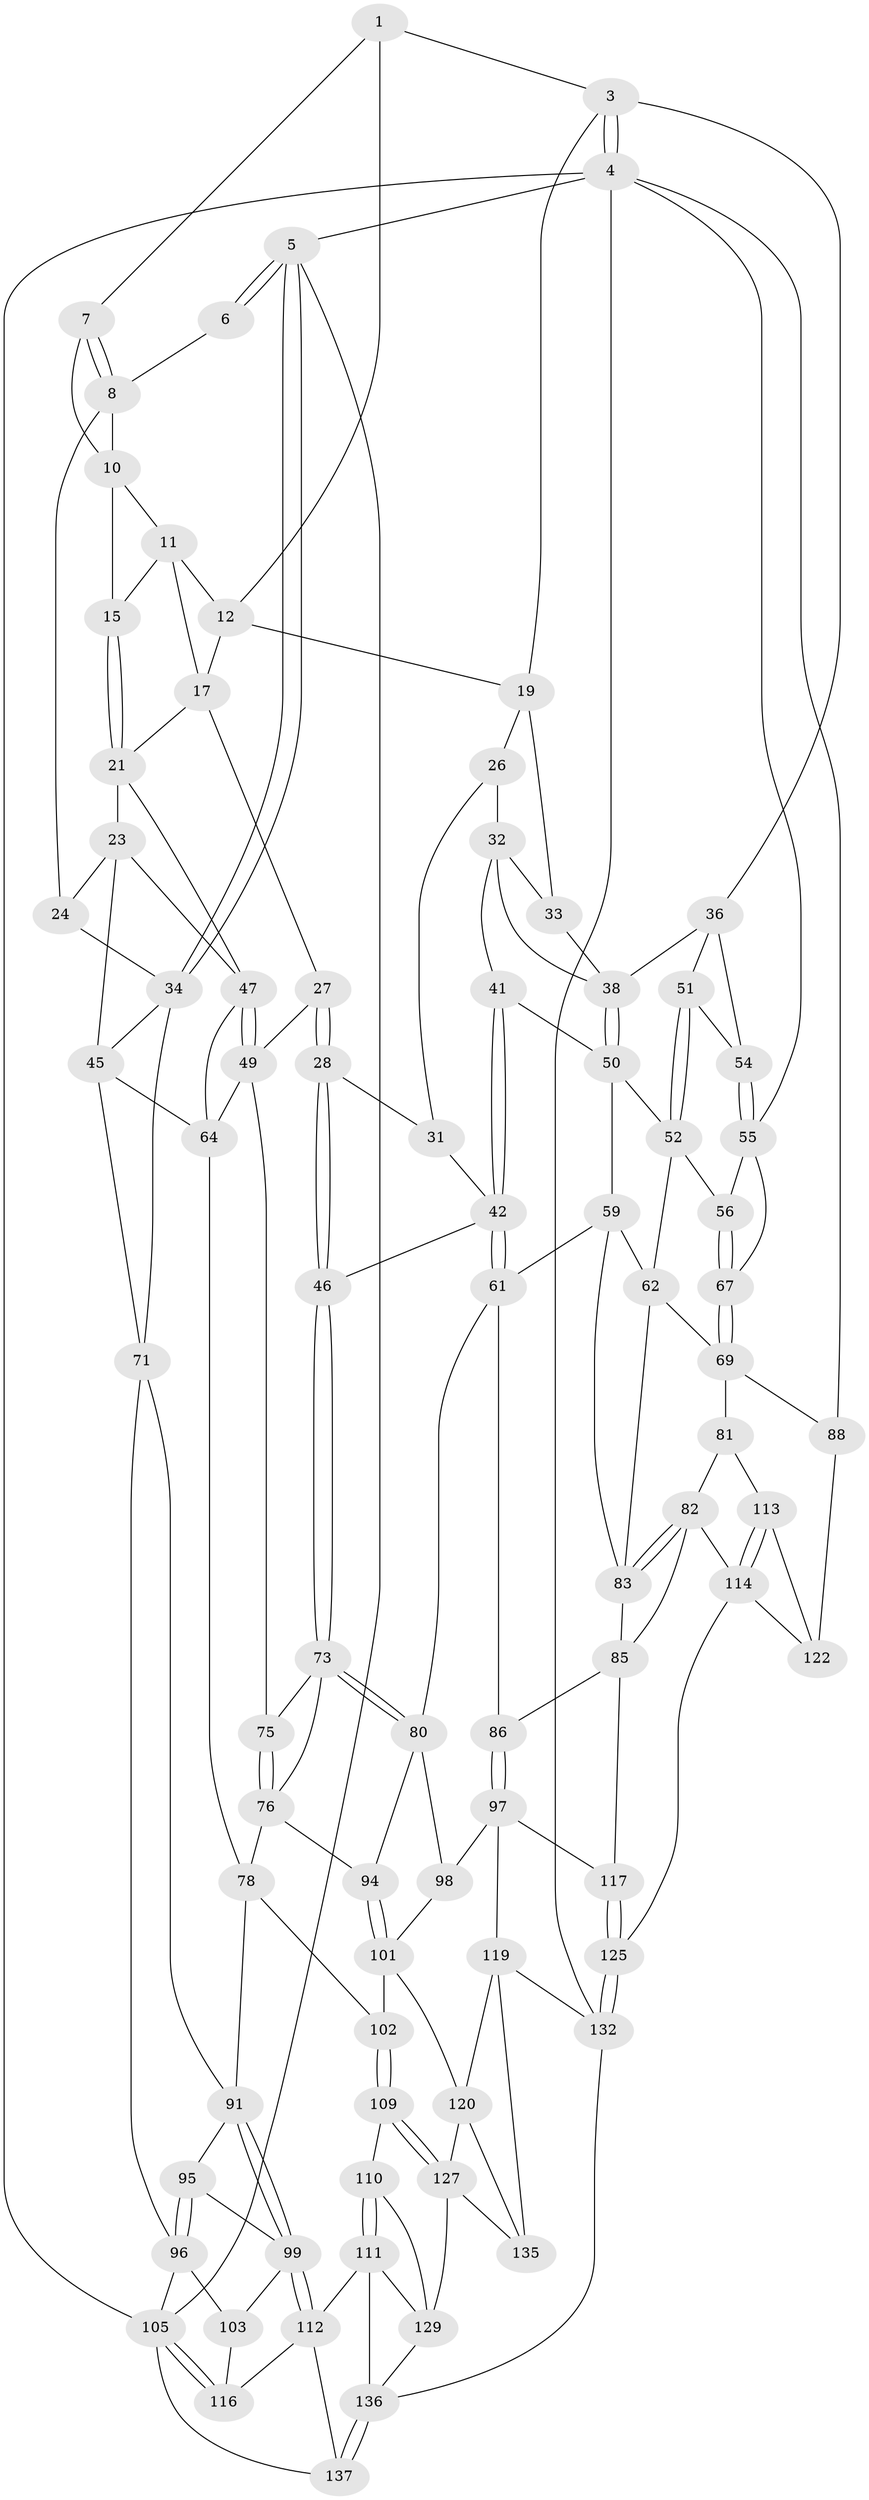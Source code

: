 // Generated by graph-tools (version 1.1) at 2025/52/02/27/25 19:52:44]
// undirected, 84 vertices, 184 edges
graph export_dot {
graph [start="1"]
  node [color=gray90,style=filled];
  1 [pos="+0.3487341789175673+0",super="+2"];
  3 [pos="+1+0",super="+18"];
  4 [pos="+1+0",super="+87"];
  5 [pos="+0+0"];
  6 [pos="+0.23534090863355436+0"];
  7 [pos="+0.34945285261732356+0"];
  8 [pos="+0.2944959360755819+0.12635459278321504",super="+9"];
  10 [pos="+0.38629409511551926+0.06139761770594831",super="+13"];
  11 [pos="+0.4958481635885274+0.03273219652840576",super="+14"];
  12 [pos="+0.5580531561499352+0",super="+16"];
  15 [pos="+0.38341468779656906+0.14248694924389757"];
  17 [pos="+0.5648623127377651+0.1520772123294965",super="+25"];
  19 [pos="+0.8483682445204284+0.10731503533845038",super="+20"];
  21 [pos="+0.40356719119363255+0.18518722198959664",super="+22"];
  23 [pos="+0.24925892035740893+0.2039567943134021",super="+44"];
  24 [pos="+0.2276444515363761+0.1509987978350737"];
  26 [pos="+0.6348603838152773+0.18944349977687489",super="+30"];
  27 [pos="+0.5253337591855116+0.3845409685116006"];
  28 [pos="+0.5288835045597731+0.38668364545856415",super="+29"];
  31 [pos="+0.6277349727823894+0.27835123611809964"];
  32 [pos="+0.7083308506854551+0.2306080256092747",super="+40"];
  33 [pos="+0.8454153793435301+0.11154149771265831"];
  34 [pos="+0+0",super="+35"];
  36 [pos="+1+0.05929958815269014",super="+37"];
  38 [pos="+0.8147632386952762+0.32688873682262487",super="+39"];
  41 [pos="+0.699283075698978+0.36265404112814736"];
  42 [pos="+0.5933819320610019+0.41400758343093325",super="+43"];
  45 [pos="+0.12533188056277492+0.4024952465198988",super="+66"];
  46 [pos="+0.5460181969669408+0.3971936952451259"];
  47 [pos="+0.40776189051011424+0.3808172835130926",super="+48"];
  49 [pos="+0.43211718503852264+0.3908338949771773",super="+68"];
  50 [pos="+0.7798888191852343+0.37576234917176904",super="+53"];
  51 [pos="+0.9214674829480052+0.3292809300954935"];
  52 [pos="+0.850836364196056+0.4183708907196618",super="+57"];
  54 [pos="+0.9236113830561323+0.3278678625323803"];
  55 [pos="+0.9520197715573415+0.3985145548670828",super="+58"];
  56 [pos="+0.9277476060137952+0.45216359924295174"];
  59 [pos="+0.769212735788838+0.5356325355517388",super="+60"];
  61 [pos="+0.6513855734173232+0.5214439745810779",super="+79"];
  62 [pos="+0.892339967167971+0.5270849029287626",super="+63"];
  64 [pos="+0.278003056579249+0.5847274162103001",super="+65"];
  67 [pos="+1+0.52624816401613"];
  69 [pos="+1+0.6527017772245853",super="+70"];
  71 [pos="+0+0.48988526308685953",super="+72"];
  73 [pos="+0.47375868989091036+0.6041300090020081",super="+74"];
  75 [pos="+0.39584249359569257+0.5129923389801213"];
  76 [pos="+0.37196678435955866+0.6357122290751436",super="+77"];
  78 [pos="+0.26254201167651825+0.6276854916376272",super="+90"];
  80 [pos="+0.5024359369946065+0.6347535180223858",super="+93"];
  81 [pos="+0.9474744186088456+0.7024909617291748"];
  82 [pos="+0.9445196395209995+0.7025786672639109",super="+107"];
  83 [pos="+0.8715320320142279+0.6706244090596406",super="+84"];
  85 [pos="+0.734681330442091+0.7366020186072042",super="+108"];
  86 [pos="+0.60778769030067+0.688440866929821"];
  88 [pos="+1+1",super="+89"];
  91 [pos="+0.21907849589580833+0.6878132682606197",super="+92"];
  94 [pos="+0.43619619488902006+0.7668303341749054"];
  95 [pos="+0.05527390997051567+0.7001953217564646"];
  96 [pos="+0+0.6771614318204376",super="+104"];
  97 [pos="+0.5538122076785518+0.7771088535294164",super="+118"];
  98 [pos="+0.5465404048636398+0.7773086559091907"];
  99 [pos="+0.19662966358531775+0.7339030884038207",super="+100"];
  101 [pos="+0.3976308231805818+0.8273302771568437",super="+121"];
  102 [pos="+0.3836039584359458+0.8346201820889269"];
  103 [pos="+0.057485919126509036+0.790414718336466"];
  105 [pos="+0+1",super="+106"];
  109 [pos="+0.36153097505418813+0.8576487695045697"];
  110 [pos="+0.35586185288699207+0.8601303553957917"];
  111 [pos="+0.23133873758582793+0.8805268089683218",super="+131"];
  112 [pos="+0.18621700954887185+0.8699822524477128",super="+115"];
  113 [pos="+0.9410523959358145+0.839638621799944"];
  114 [pos="+0.8950759822035239+0.8634220733700204",super="+124"];
  116 [pos="+0.1754760228983613+0.8725203217121604"];
  117 [pos="+0.7394336494304968+0.8399806039814262"];
  119 [pos="+0.6111005704799842+0.8898867417932772",super="+134"];
  120 [pos="+0.48761740730784275+0.8953829509140501",super="+126"];
  122 [pos="+0.9527967846744059+0.8429058407366447",super="+123"];
  125 [pos="+0.812632600667474+0.9367792574547255"];
  127 [pos="+0.4368906134961984+1",super="+128"];
  129 [pos="+0.4101022698984596+1",super="+130"];
  132 [pos="+0.7879575313138192+1",super="+133"];
  135 [pos="+0.5429906733486721+0.9656644165786179"];
  136 [pos="+0.3627991758911861+1",super="+138"];
  137 [pos="+0.13766132823068195+1"];
  1 -- 7;
  1 -- 3;
  1 -- 12;
  3 -- 4;
  3 -- 4;
  3 -- 19;
  3 -- 36;
  4 -- 5;
  4 -- 55;
  4 -- 88;
  4 -- 105;
  4 -- 132;
  5 -- 6;
  5 -- 6;
  5 -- 34;
  5 -- 34;
  5 -- 105;
  6 -- 8;
  7 -- 8;
  7 -- 8;
  7 -- 10;
  8 -- 24;
  8 -- 10;
  10 -- 11;
  10 -- 15;
  11 -- 12;
  11 -- 17;
  11 -- 15;
  12 -- 17;
  12 -- 19;
  15 -- 21;
  15 -- 21;
  17 -- 27;
  17 -- 21;
  19 -- 33;
  19 -- 26;
  21 -- 23;
  21 -- 47;
  23 -- 24;
  23 -- 45;
  23 -- 47;
  24 -- 34;
  26 -- 32;
  26 -- 31;
  27 -- 28;
  27 -- 28;
  27 -- 49;
  28 -- 46;
  28 -- 46;
  28 -- 31;
  31 -- 42;
  32 -- 33;
  32 -- 41;
  32 -- 38;
  33 -- 38;
  34 -- 71;
  34 -- 45;
  36 -- 54;
  36 -- 51;
  36 -- 38;
  38 -- 50;
  38 -- 50;
  41 -- 42;
  41 -- 42;
  41 -- 50;
  42 -- 61;
  42 -- 61;
  42 -- 46;
  45 -- 64;
  45 -- 71;
  46 -- 73;
  46 -- 73;
  47 -- 49;
  47 -- 49;
  47 -- 64;
  49 -- 64;
  49 -- 75;
  50 -- 59;
  50 -- 52;
  51 -- 52;
  51 -- 52;
  51 -- 54;
  52 -- 56;
  52 -- 62;
  54 -- 55;
  54 -- 55;
  55 -- 56;
  55 -- 67;
  56 -- 67;
  56 -- 67;
  59 -- 83;
  59 -- 61;
  59 -- 62;
  61 -- 80;
  61 -- 86;
  62 -- 69;
  62 -- 83;
  64 -- 78;
  67 -- 69;
  67 -- 69;
  69 -- 81;
  69 -- 88;
  71 -- 91;
  71 -- 96;
  73 -- 80;
  73 -- 80;
  73 -- 75;
  73 -- 76;
  75 -- 76;
  75 -- 76;
  76 -- 78;
  76 -- 94;
  78 -- 102;
  78 -- 91;
  80 -- 98;
  80 -- 94;
  81 -- 82;
  81 -- 113;
  82 -- 83;
  82 -- 83;
  82 -- 85;
  82 -- 114;
  83 -- 85;
  85 -- 86;
  85 -- 117;
  86 -- 97;
  86 -- 97;
  88 -- 122 [weight=2];
  91 -- 99;
  91 -- 99;
  91 -- 95;
  94 -- 101;
  94 -- 101;
  95 -- 96;
  95 -- 96;
  95 -- 99;
  96 -- 105;
  96 -- 103;
  97 -- 98;
  97 -- 117;
  97 -- 119;
  98 -- 101;
  99 -- 112;
  99 -- 112;
  99 -- 103;
  101 -- 102;
  101 -- 120;
  102 -- 109;
  102 -- 109;
  103 -- 116;
  105 -- 116;
  105 -- 116;
  105 -- 137;
  109 -- 110;
  109 -- 127;
  109 -- 127;
  110 -- 111;
  110 -- 111;
  110 -- 129;
  111 -- 112;
  111 -- 136;
  111 -- 129;
  112 -- 137;
  112 -- 116;
  113 -- 114;
  113 -- 114;
  113 -- 122;
  114 -- 125;
  114 -- 122;
  117 -- 125;
  117 -- 125;
  119 -- 120;
  119 -- 135;
  119 -- 132;
  120 -- 127;
  120 -- 135;
  125 -- 132;
  125 -- 132;
  127 -- 135;
  127 -- 129;
  129 -- 136;
  132 -- 136;
  136 -- 137;
  136 -- 137;
}
